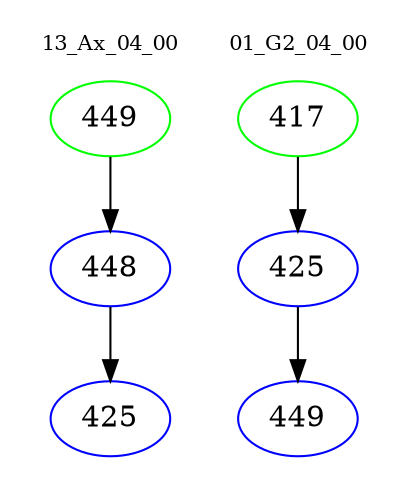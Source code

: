 digraph{
subgraph cluster_0 {
color = white
label = "13_Ax_04_00";
fontsize=10;
T0_449 [label="449", color="green"]
T0_449 -> T0_448 [color="black"]
T0_448 [label="448", color="blue"]
T0_448 -> T0_425 [color="black"]
T0_425 [label="425", color="blue"]
}
subgraph cluster_1 {
color = white
label = "01_G2_04_00";
fontsize=10;
T1_417 [label="417", color="green"]
T1_417 -> T1_425 [color="black"]
T1_425 [label="425", color="blue"]
T1_425 -> T1_449 [color="black"]
T1_449 [label="449", color="blue"]
}
}
